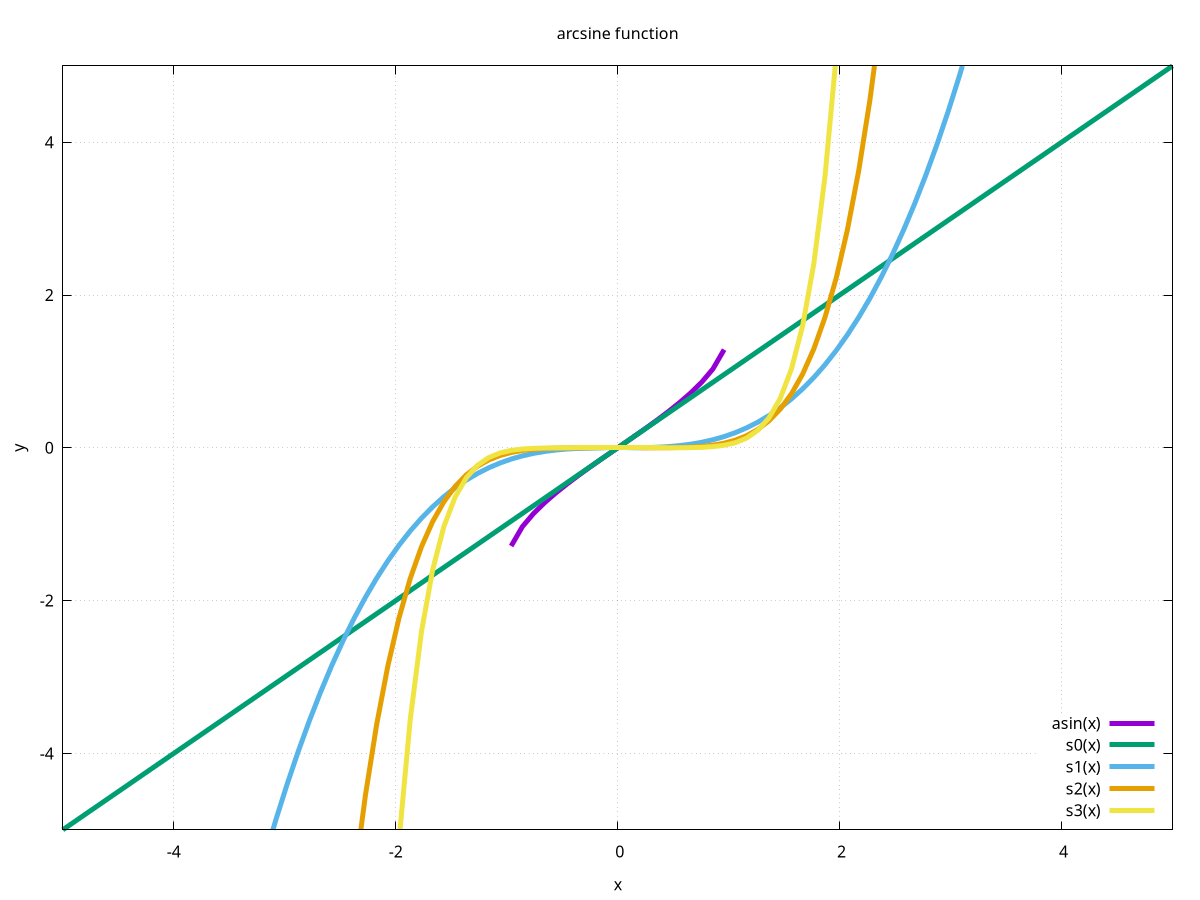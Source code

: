 set terminal png size 700,700
set output 'arcsine.png' 

set key inside bottom right
set xlabel 'x'
set ylabel 'y'
set title 'arcsine function'
set grid
s0(x) = x
s1(x) = s0(x) * ((((2*1)-1)**2) * (x**2)) / ((2*1) * ((2*1)+1))
s2(x) = s1(x) * ((((2*2)-1)**2) * (x**2)) / ((2*2) * ((2*2)+1))
s3(x) = s2(x) * ((((2*3)-1)**2) * (x**2)) / ((2*3) * ((2*3)+1))
plot [-5:5] [-5:5] asin(x) lw 5, s0(x) lw 5, s1(x) lw 5, s2(x) lw 5, s3(x) lw 5
